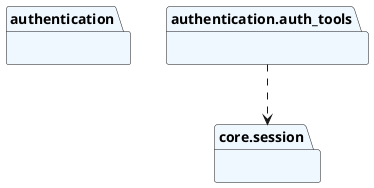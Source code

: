 @startuml packages
set namespaceSeparator none
package "authentication" as authentication #aliceblue {
}
package "authentication.auth_tools" as authentication.auth_tools #aliceblue {
}
package "core.session" as core.session #aliceblue{}
authentication.auth_tools ..> core.session
@enduml



